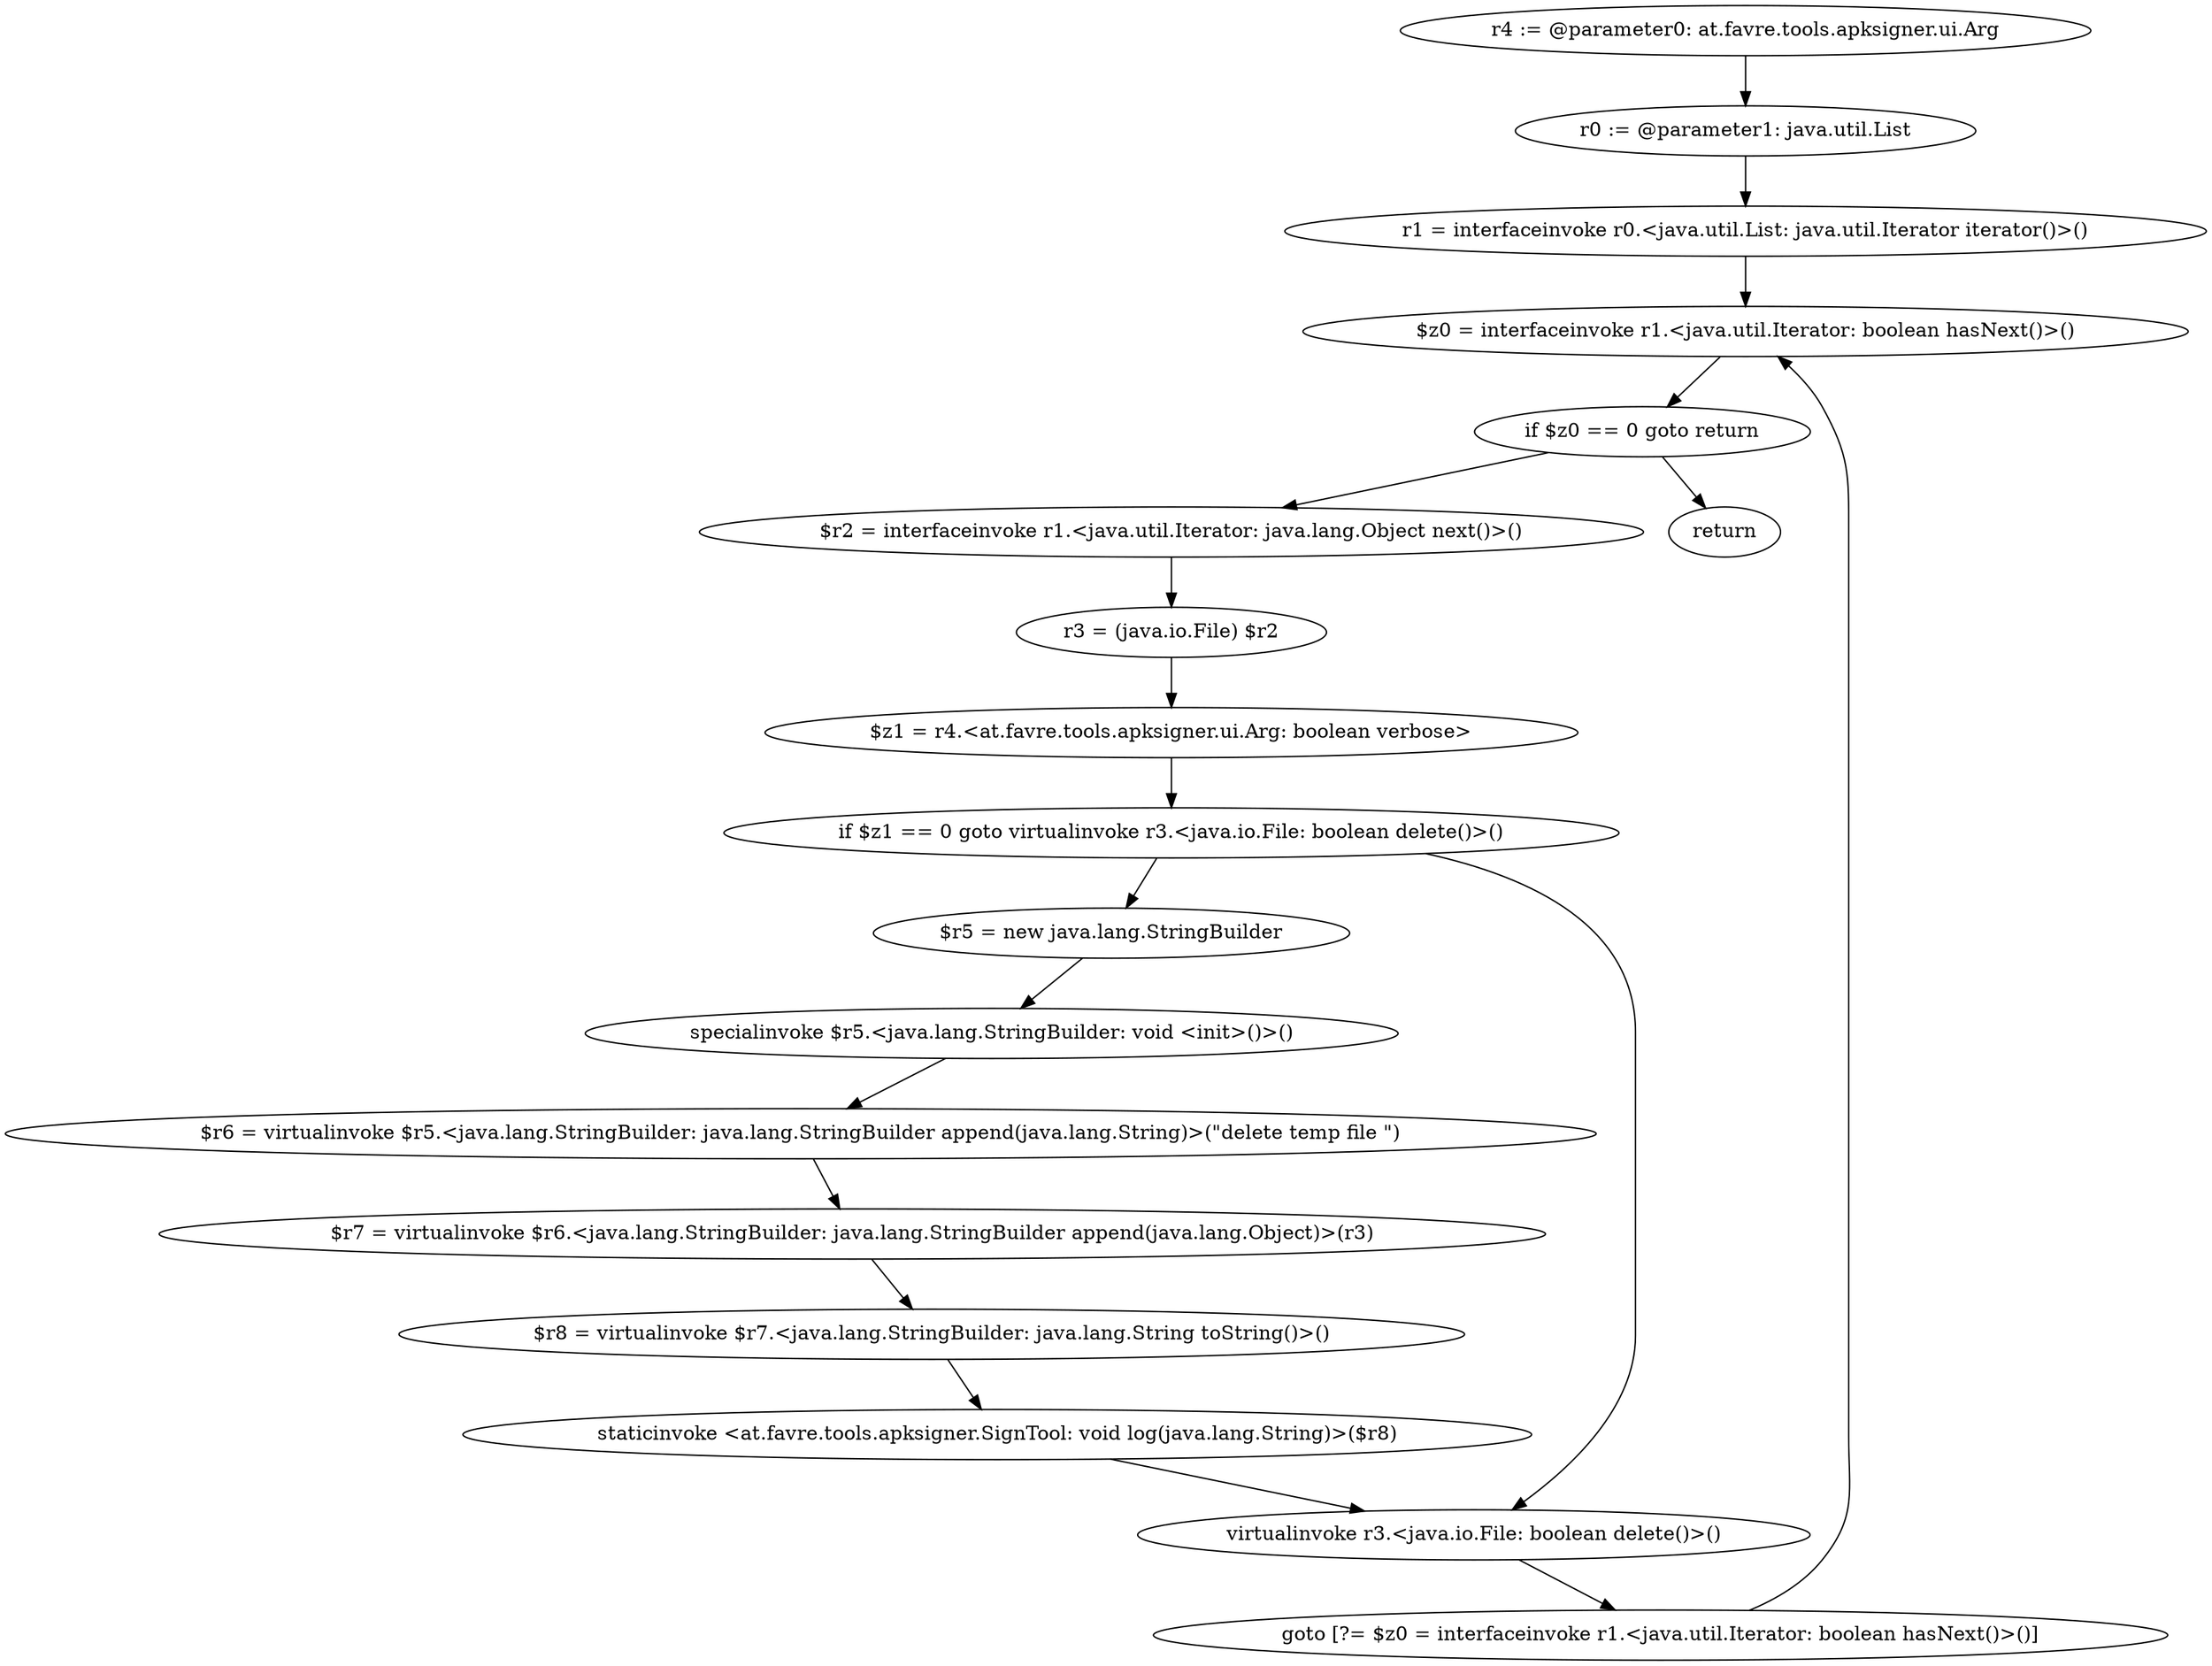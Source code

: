 digraph "unitGraph" {
    "r4 := @parameter0: at.favre.tools.apksigner.ui.Arg"
    "r0 := @parameter1: java.util.List"
    "r1 = interfaceinvoke r0.<java.util.List: java.util.Iterator iterator()>()"
    "$z0 = interfaceinvoke r1.<java.util.Iterator: boolean hasNext()>()"
    "if $z0 == 0 goto return"
    "$r2 = interfaceinvoke r1.<java.util.Iterator: java.lang.Object next()>()"
    "r3 = (java.io.File) $r2"
    "$z1 = r4.<at.favre.tools.apksigner.ui.Arg: boolean verbose>"
    "if $z1 == 0 goto virtualinvoke r3.<java.io.File: boolean delete()>()"
    "$r5 = new java.lang.StringBuilder"
    "specialinvoke $r5.<java.lang.StringBuilder: void <init>()>()"
    "$r6 = virtualinvoke $r5.<java.lang.StringBuilder: java.lang.StringBuilder append(java.lang.String)>(\"delete temp file \")"
    "$r7 = virtualinvoke $r6.<java.lang.StringBuilder: java.lang.StringBuilder append(java.lang.Object)>(r3)"
    "$r8 = virtualinvoke $r7.<java.lang.StringBuilder: java.lang.String toString()>()"
    "staticinvoke <at.favre.tools.apksigner.SignTool: void log(java.lang.String)>($r8)"
    "virtualinvoke r3.<java.io.File: boolean delete()>()"
    "goto [?= $z0 = interfaceinvoke r1.<java.util.Iterator: boolean hasNext()>()]"
    "return"
    "r4 := @parameter0: at.favre.tools.apksigner.ui.Arg"->"r0 := @parameter1: java.util.List";
    "r0 := @parameter1: java.util.List"->"r1 = interfaceinvoke r0.<java.util.List: java.util.Iterator iterator()>()";
    "r1 = interfaceinvoke r0.<java.util.List: java.util.Iterator iterator()>()"->"$z0 = interfaceinvoke r1.<java.util.Iterator: boolean hasNext()>()";
    "$z0 = interfaceinvoke r1.<java.util.Iterator: boolean hasNext()>()"->"if $z0 == 0 goto return";
    "if $z0 == 0 goto return"->"$r2 = interfaceinvoke r1.<java.util.Iterator: java.lang.Object next()>()";
    "if $z0 == 0 goto return"->"return";
    "$r2 = interfaceinvoke r1.<java.util.Iterator: java.lang.Object next()>()"->"r3 = (java.io.File) $r2";
    "r3 = (java.io.File) $r2"->"$z1 = r4.<at.favre.tools.apksigner.ui.Arg: boolean verbose>";
    "$z1 = r4.<at.favre.tools.apksigner.ui.Arg: boolean verbose>"->"if $z1 == 0 goto virtualinvoke r3.<java.io.File: boolean delete()>()";
    "if $z1 == 0 goto virtualinvoke r3.<java.io.File: boolean delete()>()"->"$r5 = new java.lang.StringBuilder";
    "if $z1 == 0 goto virtualinvoke r3.<java.io.File: boolean delete()>()"->"virtualinvoke r3.<java.io.File: boolean delete()>()";
    "$r5 = new java.lang.StringBuilder"->"specialinvoke $r5.<java.lang.StringBuilder: void <init>()>()";
    "specialinvoke $r5.<java.lang.StringBuilder: void <init>()>()"->"$r6 = virtualinvoke $r5.<java.lang.StringBuilder: java.lang.StringBuilder append(java.lang.String)>(\"delete temp file \")";
    "$r6 = virtualinvoke $r5.<java.lang.StringBuilder: java.lang.StringBuilder append(java.lang.String)>(\"delete temp file \")"->"$r7 = virtualinvoke $r6.<java.lang.StringBuilder: java.lang.StringBuilder append(java.lang.Object)>(r3)";
    "$r7 = virtualinvoke $r6.<java.lang.StringBuilder: java.lang.StringBuilder append(java.lang.Object)>(r3)"->"$r8 = virtualinvoke $r7.<java.lang.StringBuilder: java.lang.String toString()>()";
    "$r8 = virtualinvoke $r7.<java.lang.StringBuilder: java.lang.String toString()>()"->"staticinvoke <at.favre.tools.apksigner.SignTool: void log(java.lang.String)>($r8)";
    "staticinvoke <at.favre.tools.apksigner.SignTool: void log(java.lang.String)>($r8)"->"virtualinvoke r3.<java.io.File: boolean delete()>()";
    "virtualinvoke r3.<java.io.File: boolean delete()>()"->"goto [?= $z0 = interfaceinvoke r1.<java.util.Iterator: boolean hasNext()>()]";
    "goto [?= $z0 = interfaceinvoke r1.<java.util.Iterator: boolean hasNext()>()]"->"$z0 = interfaceinvoke r1.<java.util.Iterator: boolean hasNext()>()";
}
